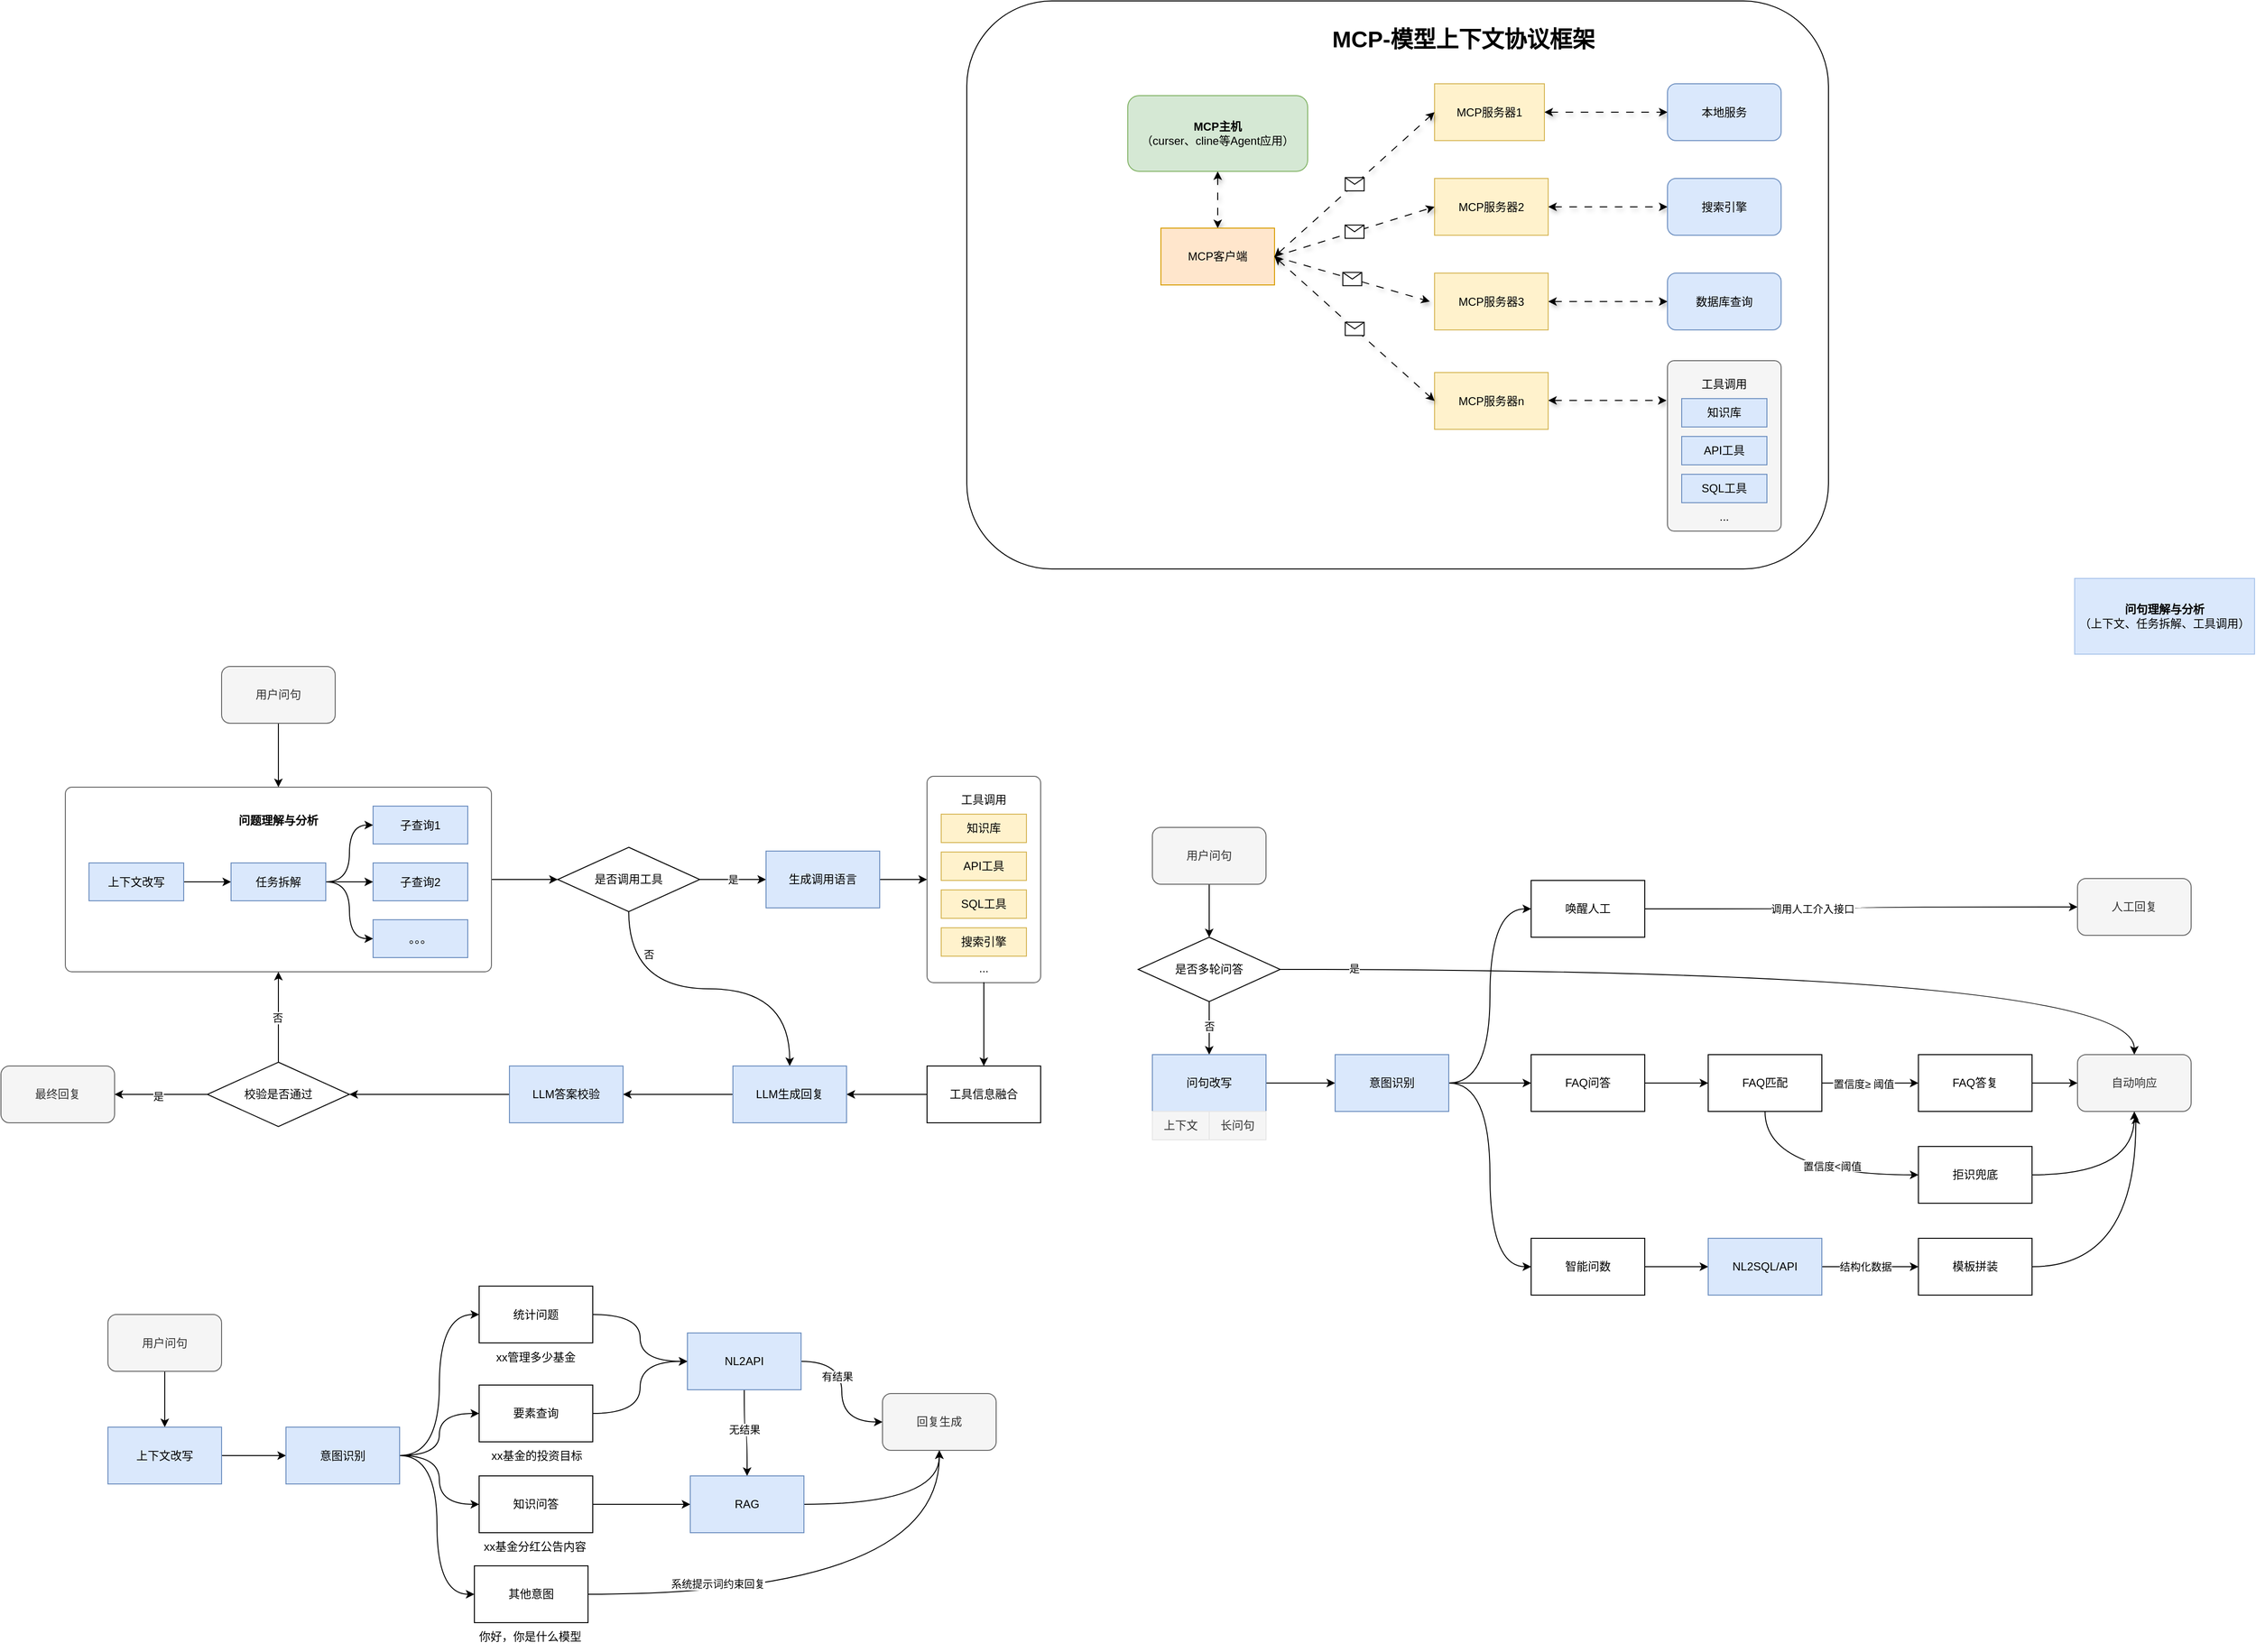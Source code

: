 <mxfile version="26.2.14">
  <diagram id="C5RBs43oDa-KdzZeNtuy" name="Page-1">
    <mxGraphModel dx="3520" dy="1417" grid="0" gridSize="10" guides="1" tooltips="1" connect="1" arrows="1" fold="1" page="1" pageScale="1" pageWidth="1200" pageHeight="1920" math="0" shadow="0">
      <root>
        <mxCell id="WIyWlLk6GJQsqaUBKTNV-0" />
        <mxCell id="WIyWlLk6GJQsqaUBKTNV-1" parent="WIyWlLk6GJQsqaUBKTNV-0" />
        <mxCell id="A1MZCgV8RTVc3YlShR-0-81" style="edgeStyle=orthogonalEdgeStyle;curved=1;rounded=0;orthogonalLoop=1;jettySize=auto;html=1;exitX=1;exitY=0.5;exitDx=0;exitDy=0;entryX=0;entryY=0.5;entryDx=0;entryDy=0;" edge="1" parent="WIyWlLk6GJQsqaUBKTNV-1" source="A1MZCgV8RTVc3YlShR-0-50" target="A1MZCgV8RTVc3YlShR-0-72">
          <mxGeometry relative="1" as="geometry" />
        </mxCell>
        <mxCell id="A1MZCgV8RTVc3YlShR-0-50" value="" style="rounded=1;whiteSpace=wrap;html=1;absoluteArcSize=1;arcSize=14;strokeWidth=1;fillColor=#FFFFFF;fontColor=#333333;strokeColor=#666666;" vertex="1" parent="WIyWlLk6GJQsqaUBKTNV-1">
          <mxGeometry x="-1092" y="900.5" width="450" height="195" as="geometry" />
        </mxCell>
        <mxCell id="jBBNYD9r21W8MT57e3XB-48" value="" style="rounded=1;whiteSpace=wrap;html=1;" parent="WIyWlLk6GJQsqaUBKTNV-1" vertex="1">
          <mxGeometry x="-140" y="70" width="910" height="600" as="geometry" />
        </mxCell>
        <mxCell id="jBBNYD9r21W8MT57e3XB-27" value="" style="edgeStyle=orthogonalEdgeStyle;rounded=0;orthogonalLoop=1;jettySize=auto;html=1;flowAnimation=1;startArrow=classic;startFill=1;shadow=1;" parent="WIyWlLk6GJQsqaUBKTNV-1" source="jBBNYD9r21W8MT57e3XB-0" target="jBBNYD9r21W8MT57e3XB-4" edge="1">
          <mxGeometry relative="1" as="geometry" />
        </mxCell>
        <mxCell id="jBBNYD9r21W8MT57e3XB-0" value="&lt;b&gt;MCP主机&lt;/b&gt;&lt;div&gt;（curser、cline等Agent应用）&lt;/div&gt;" style="rounded=1;whiteSpace=wrap;html=1;fillColor=#d5e8d4;strokeColor=#82b366;" parent="WIyWlLk6GJQsqaUBKTNV-1" vertex="1">
          <mxGeometry x="30" y="170" width="190" height="80" as="geometry" />
        </mxCell>
        <mxCell id="jBBNYD9r21W8MT57e3XB-4" value="MCP客户端" style="rounded=0;whiteSpace=wrap;html=1;fillColor=#ffe6cc;strokeColor=#d79b00;" parent="WIyWlLk6GJQsqaUBKTNV-1" vertex="1">
          <mxGeometry x="65" y="310" width="120" height="60" as="geometry" />
        </mxCell>
        <mxCell id="jBBNYD9r21W8MT57e3XB-40" value="" style="edgeStyle=orthogonalEdgeStyle;rounded=0;orthogonalLoop=1;jettySize=auto;html=1;entryX=0;entryY=0.5;entryDx=0;entryDy=0;startArrow=classic;startFill=1;flowAnimation=1;shadow=1;" parent="WIyWlLk6GJQsqaUBKTNV-1" source="jBBNYD9r21W8MT57e3XB-5" target="jBBNYD9r21W8MT57e3XB-9" edge="1">
          <mxGeometry relative="1" as="geometry">
            <mxPoint x="568.0" y="187.5" as="targetPoint" />
          </mxGeometry>
        </mxCell>
        <mxCell id="jBBNYD9r21W8MT57e3XB-5" value="MCP服务器1" style="rounded=0;whiteSpace=wrap;html=1;fillColor=#fff2cc;strokeColor=#d6b656;" parent="WIyWlLk6GJQsqaUBKTNV-1" vertex="1">
          <mxGeometry x="354" y="157.5" width="116" height="60" as="geometry" />
        </mxCell>
        <mxCell id="jBBNYD9r21W8MT57e3XB-44" value="" style="edgeStyle=orthogonalEdgeStyle;rounded=0;orthogonalLoop=1;jettySize=auto;html=1;entryX=0;entryY=0.5;entryDx=0;entryDy=0;startArrow=classic;startFill=1;flowAnimation=1;shadow=1;" parent="WIyWlLk6GJQsqaUBKTNV-1" source="jBBNYD9r21W8MT57e3XB-6" target="jBBNYD9r21W8MT57e3XB-10" edge="1">
          <mxGeometry relative="1" as="geometry">
            <mxPoint x="574" y="287.5" as="targetPoint" />
          </mxGeometry>
        </mxCell>
        <mxCell id="jBBNYD9r21W8MT57e3XB-6" value="MCP服务器2" style="rounded=0;whiteSpace=wrap;html=1;fillColor=#fff2cc;strokeColor=#d6b656;" parent="WIyWlLk6GJQsqaUBKTNV-1" vertex="1">
          <mxGeometry x="354" y="257.5" width="120" height="60" as="geometry" />
        </mxCell>
        <mxCell id="jBBNYD9r21W8MT57e3XB-46" value="" style="edgeStyle=orthogonalEdgeStyle;rounded=0;orthogonalLoop=1;jettySize=auto;html=1;entryX=0;entryY=0.5;entryDx=0;entryDy=0;startArrow=classic;startFill=1;flowAnimation=1;shadow=1;" parent="WIyWlLk6GJQsqaUBKTNV-1" source="jBBNYD9r21W8MT57e3XB-7" target="jBBNYD9r21W8MT57e3XB-11" edge="1">
          <mxGeometry relative="1" as="geometry">
            <mxPoint x="574" y="387.5" as="targetPoint" />
          </mxGeometry>
        </mxCell>
        <mxCell id="jBBNYD9r21W8MT57e3XB-7" value="MCP服务器3" style="rounded=0;whiteSpace=wrap;html=1;fillColor=#fff2cc;strokeColor=#d6b656;" parent="WIyWlLk6GJQsqaUBKTNV-1" vertex="1">
          <mxGeometry x="354" y="357.5" width="120" height="60" as="geometry" />
        </mxCell>
        <mxCell id="jBBNYD9r21W8MT57e3XB-42" value="" style="edgeStyle=orthogonalEdgeStyle;rounded=0;orthogonalLoop=1;jettySize=auto;html=1;startArrow=classic;startFill=1;flowAnimation=1;shadow=1;" parent="WIyWlLk6GJQsqaUBKTNV-1" source="jBBNYD9r21W8MT57e3XB-8" edge="1">
          <mxGeometry relative="1" as="geometry">
            <mxPoint x="599" y="492" as="targetPoint" />
          </mxGeometry>
        </mxCell>
        <mxCell id="jBBNYD9r21W8MT57e3XB-8" value="MCP服务器n" style="rounded=0;whiteSpace=wrap;html=1;fillColor=#fff2cc;strokeColor=#d6b656;" parent="WIyWlLk6GJQsqaUBKTNV-1" vertex="1">
          <mxGeometry x="354" y="462.5" width="120" height="60" as="geometry" />
        </mxCell>
        <mxCell id="jBBNYD9r21W8MT57e3XB-9" value="本地服务" style="rounded=1;whiteSpace=wrap;html=1;fillColor=#dae8fc;strokeColor=#6c8ebf;" parent="WIyWlLk6GJQsqaUBKTNV-1" vertex="1">
          <mxGeometry x="600" y="157.5" width="120" height="60" as="geometry" />
        </mxCell>
        <mxCell id="jBBNYD9r21W8MT57e3XB-10" value="搜索引擎" style="rounded=1;whiteSpace=wrap;html=1;fillColor=#dae8fc;strokeColor=#6c8ebf;" parent="WIyWlLk6GJQsqaUBKTNV-1" vertex="1">
          <mxGeometry x="600" y="257.5" width="120" height="60" as="geometry" />
        </mxCell>
        <mxCell id="jBBNYD9r21W8MT57e3XB-11" value="数据库查询" style="rounded=1;whiteSpace=wrap;html=1;fillColor=#dae8fc;strokeColor=#6c8ebf;" parent="WIyWlLk6GJQsqaUBKTNV-1" vertex="1">
          <mxGeometry x="600" y="357.5" width="120" height="60" as="geometry" />
        </mxCell>
        <mxCell id="jBBNYD9r21W8MT57e3XB-15" value="" style="rounded=1;whiteSpace=wrap;html=1;absoluteArcSize=1;arcSize=14;strokeWidth=1;fillColor=#f5f5f5;fontColor=#333333;strokeColor=#666666;" parent="WIyWlLk6GJQsqaUBKTNV-1" vertex="1">
          <mxGeometry x="600" y="450" width="120" height="180" as="geometry" />
        </mxCell>
        <mxCell id="jBBNYD9r21W8MT57e3XB-13" value="知识库" style="rounded=0;whiteSpace=wrap;html=1;fillColor=#dae8fc;strokeColor=#6c8ebf;" parent="WIyWlLk6GJQsqaUBKTNV-1" vertex="1">
          <mxGeometry x="615" y="490" width="90" height="30" as="geometry" />
        </mxCell>
        <mxCell id="jBBNYD9r21W8MT57e3XB-14" value="API工具" style="rounded=0;whiteSpace=wrap;html=1;fillColor=#dae8fc;strokeColor=#6c8ebf;" parent="WIyWlLk6GJQsqaUBKTNV-1" vertex="1">
          <mxGeometry x="615" y="530" width="90" height="30" as="geometry" />
        </mxCell>
        <mxCell id="jBBNYD9r21W8MT57e3XB-16" value="工具调用" style="text;html=1;align=center;verticalAlign=middle;whiteSpace=wrap;rounded=0;" parent="WIyWlLk6GJQsqaUBKTNV-1" vertex="1">
          <mxGeometry x="620" y="460" width="80" height="30" as="geometry" />
        </mxCell>
        <mxCell id="jBBNYD9r21W8MT57e3XB-17" value="SQL工具" style="rounded=0;whiteSpace=wrap;html=1;fillColor=#dae8fc;strokeColor=#6c8ebf;" parent="WIyWlLk6GJQsqaUBKTNV-1" vertex="1">
          <mxGeometry x="615" y="570" width="90" height="30" as="geometry" />
        </mxCell>
        <mxCell id="jBBNYD9r21W8MT57e3XB-18" value="..." style="text;html=1;align=center;verticalAlign=middle;whiteSpace=wrap;rounded=0;" parent="WIyWlLk6GJQsqaUBKTNV-1" vertex="1">
          <mxGeometry x="620" y="600" width="80" height="30" as="geometry" />
        </mxCell>
        <mxCell id="jBBNYD9r21W8MT57e3XB-28" value="" style="endArrow=classic;html=1;rounded=0;entryX=0;entryY=0.5;entryDx=0;entryDy=0;exitX=1;exitY=0.5;exitDx=0;exitDy=0;flowAnimation=1;startArrow=classic;startFill=1;shadow=1;" parent="WIyWlLk6GJQsqaUBKTNV-1" source="jBBNYD9r21W8MT57e3XB-4" target="jBBNYD9r21W8MT57e3XB-5" edge="1">
          <mxGeometry relative="1" as="geometry">
            <mxPoint x="440" y="370" as="sourcePoint" />
            <mxPoint x="540" y="370" as="targetPoint" />
            <Array as="points" />
          </mxGeometry>
        </mxCell>
        <mxCell id="jBBNYD9r21W8MT57e3XB-29" value="" style="shape=message;html=1;outlineConnect=0;" parent="jBBNYD9r21W8MT57e3XB-28" vertex="1">
          <mxGeometry width="20" height="14" relative="1" as="geometry">
            <mxPoint x="-10" y="-7" as="offset" />
          </mxGeometry>
        </mxCell>
        <mxCell id="jBBNYD9r21W8MT57e3XB-30" value="" style="endArrow=classic;html=1;rounded=0;exitX=1;exitY=0.5;exitDx=0;exitDy=0;entryX=0;entryY=0.5;entryDx=0;entryDy=0;startArrow=none;startFill=0;flowAnimation=1;shadow=1;" parent="WIyWlLk6GJQsqaUBKTNV-1" source="jBBNYD9r21W8MT57e3XB-4" target="jBBNYD9r21W8MT57e3XB-6" edge="1">
          <mxGeometry relative="1" as="geometry">
            <mxPoint x="440" y="370" as="sourcePoint" />
            <mxPoint x="540" y="370" as="targetPoint" />
          </mxGeometry>
        </mxCell>
        <mxCell id="jBBNYD9r21W8MT57e3XB-31" value="" style="shape=message;html=1;outlineConnect=0;" parent="jBBNYD9r21W8MT57e3XB-30" vertex="1">
          <mxGeometry width="20" height="14" relative="1" as="geometry">
            <mxPoint x="-10" y="-7" as="offset" />
          </mxGeometry>
        </mxCell>
        <mxCell id="jBBNYD9r21W8MT57e3XB-32" value="" style="endArrow=classic;html=1;rounded=0;entryX=0;entryY=0.5;entryDx=0;entryDy=0;startArrow=none;startFill=0;flowAnimation=1;shadow=1;" parent="WIyWlLk6GJQsqaUBKTNV-1" edge="1">
          <mxGeometry relative="1" as="geometry">
            <mxPoint x="185" y="340" as="sourcePoint" />
            <mxPoint x="349.0" y="387.5" as="targetPoint" />
          </mxGeometry>
        </mxCell>
        <mxCell id="jBBNYD9r21W8MT57e3XB-33" value="" style="shape=message;html=1;outlineConnect=0;" parent="jBBNYD9r21W8MT57e3XB-32" vertex="1">
          <mxGeometry width="20" height="14" relative="1" as="geometry">
            <mxPoint x="-10" y="-7" as="offset" />
          </mxGeometry>
        </mxCell>
        <mxCell id="jBBNYD9r21W8MT57e3XB-37" value="" style="endArrow=classic;html=1;rounded=0;entryX=0;entryY=0.5;entryDx=0;entryDy=0;startArrow=classic;startFill=1;flowAnimation=1;exitX=1;exitY=0.5;exitDx=0;exitDy=0;shadow=1;" parent="WIyWlLk6GJQsqaUBKTNV-1" source="jBBNYD9r21W8MT57e3XB-4" target="jBBNYD9r21W8MT57e3XB-8" edge="1">
          <mxGeometry relative="1" as="geometry">
            <mxPoint x="195" y="350" as="sourcePoint" />
            <mxPoint x="359.0" y="397.5" as="targetPoint" />
          </mxGeometry>
        </mxCell>
        <mxCell id="jBBNYD9r21W8MT57e3XB-38" value="" style="shape=message;html=1;outlineConnect=0;" parent="jBBNYD9r21W8MT57e3XB-37" vertex="1">
          <mxGeometry width="20" height="14" relative="1" as="geometry">
            <mxPoint x="-10" y="-7" as="offset" />
          </mxGeometry>
        </mxCell>
        <mxCell id="jBBNYD9r21W8MT57e3XB-50" value="&lt;h1 style=&quot;margin-top: 0px;&quot;&gt;MCP-模型上下文协议框架&lt;/h1&gt;" style="text;html=1;whiteSpace=wrap;overflow=hidden;rounded=0;" parent="WIyWlLk6GJQsqaUBKTNV-1" vertex="1">
          <mxGeometry x="244" y="90" width="336" height="50" as="geometry" />
        </mxCell>
        <mxCell id="A1MZCgV8RTVc3YlShR-0-80" style="edgeStyle=orthogonalEdgeStyle;curved=1;rounded=0;orthogonalLoop=1;jettySize=auto;html=1;exitX=0.5;exitY=1;exitDx=0;exitDy=0;entryX=0.5;entryY=0;entryDx=0;entryDy=0;" edge="1" parent="WIyWlLk6GJQsqaUBKTNV-1" source="A1MZCgV8RTVc3YlShR-0-0" target="A1MZCgV8RTVc3YlShR-0-50">
          <mxGeometry relative="1" as="geometry" />
        </mxCell>
        <mxCell id="A1MZCgV8RTVc3YlShR-0-0" value="用户问句" style="rounded=1;whiteSpace=wrap;html=1;fillColor=#f5f5f5;strokeColor=#666666;fontColor=#333333;" vertex="1" parent="WIyWlLk6GJQsqaUBKTNV-1">
          <mxGeometry x="-927" y="773" width="120" height="60" as="geometry" />
        </mxCell>
        <mxCell id="A1MZCgV8RTVc3YlShR-0-5" value="&lt;b&gt;问句理解与分析&lt;/b&gt;&lt;br&gt;&lt;div&gt;（上下文、任务拆解、工具调用）&lt;/div&gt;" style="rounded=0;whiteSpace=wrap;html=1;strokeColor=#A9C4EB;fillColor=#DAE8FC;" vertex="1" parent="WIyWlLk6GJQsqaUBKTNV-1">
          <mxGeometry x="1030" y="680" width="190" height="80" as="geometry" />
        </mxCell>
        <mxCell id="A1MZCgV8RTVc3YlShR-0-57" style="edgeStyle=orthogonalEdgeStyle;curved=1;rounded=0;orthogonalLoop=1;jettySize=auto;html=1;exitX=1;exitY=0.5;exitDx=0;exitDy=0;entryX=0;entryY=0.5;entryDx=0;entryDy=0;" edge="1" parent="WIyWlLk6GJQsqaUBKTNV-1" source="A1MZCgV8RTVc3YlShR-0-24" target="A1MZCgV8RTVc3YlShR-0-47">
          <mxGeometry relative="1" as="geometry" />
        </mxCell>
        <mxCell id="A1MZCgV8RTVc3YlShR-0-24" value="上下文改写" style="whiteSpace=wrap;html=1;fillColor=#dae8fc;strokeColor=#6c8ebf;" vertex="1" parent="WIyWlLk6GJQsqaUBKTNV-1">
          <mxGeometry x="-1067" y="980.5" width="100" height="40" as="geometry" />
        </mxCell>
        <mxCell id="A1MZCgV8RTVc3YlShR-0-25" value="" style="rounded=1;whiteSpace=wrap;html=1;absoluteArcSize=1;arcSize=14;strokeWidth=1;fillColor=#FFFFFF;fontColor=#333333;strokeColor=#666666;" vertex="1" parent="WIyWlLk6GJQsqaUBKTNV-1">
          <mxGeometry x="-182" y="889" width="120" height="218" as="geometry" />
        </mxCell>
        <mxCell id="A1MZCgV8RTVc3YlShR-0-26" value="知识库" style="rounded=0;whiteSpace=wrap;html=1;fillColor=#fff2cc;strokeColor=#d6b656;" vertex="1" parent="WIyWlLk6GJQsqaUBKTNV-1">
          <mxGeometry x="-167" y="929" width="90" height="30" as="geometry" />
        </mxCell>
        <mxCell id="A1MZCgV8RTVc3YlShR-0-27" value="API工具" style="rounded=0;whiteSpace=wrap;html=1;fillColor=#fff2cc;strokeColor=#d6b656;" vertex="1" parent="WIyWlLk6GJQsqaUBKTNV-1">
          <mxGeometry x="-167" y="969" width="90" height="30" as="geometry" />
        </mxCell>
        <mxCell id="A1MZCgV8RTVc3YlShR-0-28" value="工具调用" style="text;html=1;align=center;verticalAlign=middle;whiteSpace=wrap;rounded=0;" vertex="1" parent="WIyWlLk6GJQsqaUBKTNV-1">
          <mxGeometry x="-162" y="899" width="80" height="30" as="geometry" />
        </mxCell>
        <mxCell id="A1MZCgV8RTVc3YlShR-0-29" value="SQL工具" style="rounded=0;whiteSpace=wrap;html=1;fillColor=#fff2cc;strokeColor=#d6b656;" vertex="1" parent="WIyWlLk6GJQsqaUBKTNV-1">
          <mxGeometry x="-167" y="1009" width="90" height="30" as="geometry" />
        </mxCell>
        <mxCell id="A1MZCgV8RTVc3YlShR-0-84" style="edgeStyle=orthogonalEdgeStyle;curved=1;rounded=0;orthogonalLoop=1;jettySize=auto;html=1;exitX=0.5;exitY=1;exitDx=0;exitDy=0;entryX=0.5;entryY=0;entryDx=0;entryDy=0;" edge="1" parent="WIyWlLk6GJQsqaUBKTNV-1" source="A1MZCgV8RTVc3YlShR-0-30" target="A1MZCgV8RTVc3YlShR-0-74">
          <mxGeometry relative="1" as="geometry" />
        </mxCell>
        <mxCell id="A1MZCgV8RTVc3YlShR-0-30" value="..." style="text;html=1;align=center;verticalAlign=middle;whiteSpace=wrap;rounded=0;" vertex="1" parent="WIyWlLk6GJQsqaUBKTNV-1">
          <mxGeometry x="-162" y="1076.5" width="80" height="30" as="geometry" />
        </mxCell>
        <mxCell id="A1MZCgV8RTVc3YlShR-0-32" value="子查询2" style="whiteSpace=wrap;html=1;fillColor=#dae8fc;strokeColor=#6c8ebf;" vertex="1" parent="WIyWlLk6GJQsqaUBKTNV-1">
          <mxGeometry x="-767" y="980.5" width="100" height="40" as="geometry" />
        </mxCell>
        <mxCell id="A1MZCgV8RTVc3YlShR-0-54" style="edgeStyle=orthogonalEdgeStyle;curved=1;rounded=0;orthogonalLoop=1;jettySize=auto;html=1;exitX=1;exitY=0.5;exitDx=0;exitDy=0;entryX=0;entryY=0.5;entryDx=0;entryDy=0;" edge="1" parent="WIyWlLk6GJQsqaUBKTNV-1" source="A1MZCgV8RTVc3YlShR-0-47" target="A1MZCgV8RTVc3YlShR-0-48">
          <mxGeometry relative="1" as="geometry" />
        </mxCell>
        <mxCell id="A1MZCgV8RTVc3YlShR-0-55" style="edgeStyle=orthogonalEdgeStyle;curved=1;rounded=0;orthogonalLoop=1;jettySize=auto;html=1;exitX=1;exitY=0.5;exitDx=0;exitDy=0;entryX=0;entryY=0.5;entryDx=0;entryDy=0;" edge="1" parent="WIyWlLk6GJQsqaUBKTNV-1" source="A1MZCgV8RTVc3YlShR-0-47" target="A1MZCgV8RTVc3YlShR-0-32">
          <mxGeometry relative="1" as="geometry" />
        </mxCell>
        <mxCell id="A1MZCgV8RTVc3YlShR-0-56" style="edgeStyle=orthogonalEdgeStyle;curved=1;rounded=0;orthogonalLoop=1;jettySize=auto;html=1;exitX=1;exitY=0.5;exitDx=0;exitDy=0;entryX=0;entryY=0.5;entryDx=0;entryDy=0;" edge="1" parent="WIyWlLk6GJQsqaUBKTNV-1" source="A1MZCgV8RTVc3YlShR-0-47" target="A1MZCgV8RTVc3YlShR-0-49">
          <mxGeometry relative="1" as="geometry" />
        </mxCell>
        <mxCell id="A1MZCgV8RTVc3YlShR-0-47" value="任务拆解" style="whiteSpace=wrap;html=1;fillColor=#dae8fc;strokeColor=#6c8ebf;" vertex="1" parent="WIyWlLk6GJQsqaUBKTNV-1">
          <mxGeometry x="-917" y="980.5" width="100" height="40" as="geometry" />
        </mxCell>
        <mxCell id="A1MZCgV8RTVc3YlShR-0-48" value="子查询1" style="whiteSpace=wrap;html=1;fillColor=#dae8fc;strokeColor=#6c8ebf;" vertex="1" parent="WIyWlLk6GJQsqaUBKTNV-1">
          <mxGeometry x="-767" y="920.5" width="100" height="40" as="geometry" />
        </mxCell>
        <mxCell id="A1MZCgV8RTVc3YlShR-0-49" value="。。。" style="whiteSpace=wrap;html=1;fillColor=#dae8fc;strokeColor=#6c8ebf;" vertex="1" parent="WIyWlLk6GJQsqaUBKTNV-1">
          <mxGeometry x="-767" y="1040.5" width="100" height="40" as="geometry" />
        </mxCell>
        <mxCell id="A1MZCgV8RTVc3YlShR-0-52" value="问题理解与分析" style="text;html=1;align=center;verticalAlign=middle;whiteSpace=wrap;rounded=0;fontStyle=1" vertex="1" parent="WIyWlLk6GJQsqaUBKTNV-1">
          <mxGeometry x="-917" y="920.5" width="100" height="30" as="geometry" />
        </mxCell>
        <mxCell id="A1MZCgV8RTVc3YlShR-0-82" value="是" style="edgeStyle=orthogonalEdgeStyle;curved=1;rounded=0;orthogonalLoop=1;jettySize=auto;html=1;exitX=1;exitY=0.5;exitDx=0;exitDy=0;entryX=0;entryY=0.5;entryDx=0;entryDy=0;" edge="1" parent="WIyWlLk6GJQsqaUBKTNV-1" source="A1MZCgV8RTVc3YlShR-0-72" target="A1MZCgV8RTVc3YlShR-0-73">
          <mxGeometry relative="1" as="geometry" />
        </mxCell>
        <mxCell id="A1MZCgV8RTVc3YlShR-0-91" style="edgeStyle=orthogonalEdgeStyle;curved=1;rounded=0;orthogonalLoop=1;jettySize=auto;html=1;exitX=0.5;exitY=1;exitDx=0;exitDy=0;" edge="1" parent="WIyWlLk6GJQsqaUBKTNV-1" source="A1MZCgV8RTVc3YlShR-0-72" target="A1MZCgV8RTVc3YlShR-0-75">
          <mxGeometry relative="1" as="geometry" />
        </mxCell>
        <mxCell id="A1MZCgV8RTVc3YlShR-0-92" value="否" style="edgeLabel;html=1;align=center;verticalAlign=middle;resizable=0;points=[];" vertex="1" connectable="0" parent="A1MZCgV8RTVc3YlShR-0-91">
          <mxGeometry x="-0.73" y="21" relative="1" as="geometry">
            <mxPoint as="offset" />
          </mxGeometry>
        </mxCell>
        <mxCell id="A1MZCgV8RTVc3YlShR-0-72" value="是否调用工具" style="rhombus;whiteSpace=wrap;html=1;" vertex="1" parent="WIyWlLk6GJQsqaUBKTNV-1">
          <mxGeometry x="-572" y="964" width="150" height="68" as="geometry" />
        </mxCell>
        <mxCell id="A1MZCgV8RTVc3YlShR-0-83" style="edgeStyle=orthogonalEdgeStyle;curved=1;rounded=0;orthogonalLoop=1;jettySize=auto;html=1;exitX=1;exitY=0.5;exitDx=0;exitDy=0;entryX=0;entryY=0.5;entryDx=0;entryDy=0;" edge="1" parent="WIyWlLk6GJQsqaUBKTNV-1" source="A1MZCgV8RTVc3YlShR-0-73" target="A1MZCgV8RTVc3YlShR-0-25">
          <mxGeometry relative="1" as="geometry" />
        </mxCell>
        <mxCell id="A1MZCgV8RTVc3YlShR-0-73" value="生成调用语言" style="rounded=0;whiteSpace=wrap;html=1;fillColor=#dae8fc;strokeColor=#6c8ebf;" vertex="1" parent="WIyWlLk6GJQsqaUBKTNV-1">
          <mxGeometry x="-352" y="968" width="120" height="60" as="geometry" />
        </mxCell>
        <mxCell id="A1MZCgV8RTVc3YlShR-0-85" style="edgeStyle=orthogonalEdgeStyle;curved=1;rounded=0;orthogonalLoop=1;jettySize=auto;html=1;exitX=0;exitY=0.5;exitDx=0;exitDy=0;entryX=1;entryY=0.5;entryDx=0;entryDy=0;" edge="1" parent="WIyWlLk6GJQsqaUBKTNV-1" source="A1MZCgV8RTVc3YlShR-0-74" target="A1MZCgV8RTVc3YlShR-0-75">
          <mxGeometry relative="1" as="geometry" />
        </mxCell>
        <mxCell id="A1MZCgV8RTVc3YlShR-0-74" value="工具信息融合" style="rounded=0;whiteSpace=wrap;html=1;" vertex="1" parent="WIyWlLk6GJQsqaUBKTNV-1">
          <mxGeometry x="-182" y="1195" width="120" height="60" as="geometry" />
        </mxCell>
        <mxCell id="A1MZCgV8RTVc3YlShR-0-86" style="edgeStyle=orthogonalEdgeStyle;curved=1;rounded=0;orthogonalLoop=1;jettySize=auto;html=1;exitX=0;exitY=0.5;exitDx=0;exitDy=0;entryX=1;entryY=0.5;entryDx=0;entryDy=0;" edge="1" parent="WIyWlLk6GJQsqaUBKTNV-1" source="A1MZCgV8RTVc3YlShR-0-75" target="A1MZCgV8RTVc3YlShR-0-77">
          <mxGeometry relative="1" as="geometry" />
        </mxCell>
        <mxCell id="A1MZCgV8RTVc3YlShR-0-75" value="LLM生成回复" style="rounded=0;whiteSpace=wrap;html=1;fillColor=#dae8fc;strokeColor=#6c8ebf;" vertex="1" parent="WIyWlLk6GJQsqaUBKTNV-1">
          <mxGeometry x="-387" y="1195" width="120" height="60" as="geometry" />
        </mxCell>
        <mxCell id="A1MZCgV8RTVc3YlShR-0-87" style="edgeStyle=orthogonalEdgeStyle;curved=1;rounded=0;orthogonalLoop=1;jettySize=auto;html=1;exitX=0;exitY=0.5;exitDx=0;exitDy=0;entryX=1;entryY=0.5;entryDx=0;entryDy=0;" edge="1" parent="WIyWlLk6GJQsqaUBKTNV-1" source="A1MZCgV8RTVc3YlShR-0-77" target="A1MZCgV8RTVc3YlShR-0-78">
          <mxGeometry relative="1" as="geometry" />
        </mxCell>
        <mxCell id="A1MZCgV8RTVc3YlShR-0-77" value="LLM答案校验" style="rounded=0;whiteSpace=wrap;html=1;fillColor=#dae8fc;strokeColor=#6c8ebf;" vertex="1" parent="WIyWlLk6GJQsqaUBKTNV-1">
          <mxGeometry x="-623" y="1195" width="120" height="60" as="geometry" />
        </mxCell>
        <mxCell id="A1MZCgV8RTVc3YlShR-0-88" style="edgeStyle=orthogonalEdgeStyle;curved=1;rounded=0;orthogonalLoop=1;jettySize=auto;html=1;exitX=0;exitY=0.5;exitDx=0;exitDy=0;entryX=1;entryY=0.5;entryDx=0;entryDy=0;" edge="1" parent="WIyWlLk6GJQsqaUBKTNV-1" source="A1MZCgV8RTVc3YlShR-0-78" target="A1MZCgV8RTVc3YlShR-0-79">
          <mxGeometry relative="1" as="geometry" />
        </mxCell>
        <mxCell id="A1MZCgV8RTVc3YlShR-0-96" value="是" style="edgeLabel;html=1;align=center;verticalAlign=middle;resizable=0;points=[];" vertex="1" connectable="0" parent="A1MZCgV8RTVc3YlShR-0-88">
          <mxGeometry x="0.066" y="2" relative="1" as="geometry">
            <mxPoint as="offset" />
          </mxGeometry>
        </mxCell>
        <mxCell id="A1MZCgV8RTVc3YlShR-0-90" style="edgeStyle=orthogonalEdgeStyle;curved=1;rounded=0;orthogonalLoop=1;jettySize=auto;html=1;exitX=0.5;exitY=0;exitDx=0;exitDy=0;entryX=0.5;entryY=1;entryDx=0;entryDy=0;" edge="1" parent="WIyWlLk6GJQsqaUBKTNV-1" source="A1MZCgV8RTVc3YlShR-0-78" target="A1MZCgV8RTVc3YlShR-0-50">
          <mxGeometry relative="1" as="geometry" />
        </mxCell>
        <mxCell id="A1MZCgV8RTVc3YlShR-0-95" value="否" style="edgeLabel;html=1;align=center;verticalAlign=middle;resizable=0;points=[];" vertex="1" connectable="0" parent="A1MZCgV8RTVc3YlShR-0-90">
          <mxGeometry x="-0.021" y="1" relative="1" as="geometry">
            <mxPoint y="-1" as="offset" />
          </mxGeometry>
        </mxCell>
        <mxCell id="A1MZCgV8RTVc3YlShR-0-78" value="校验是否通过" style="rhombus;whiteSpace=wrap;html=1;" vertex="1" parent="WIyWlLk6GJQsqaUBKTNV-1">
          <mxGeometry x="-942" y="1191" width="150" height="68" as="geometry" />
        </mxCell>
        <mxCell id="A1MZCgV8RTVc3YlShR-0-79" value="最终回复" style="rounded=1;whiteSpace=wrap;html=1;fillColor=#f5f5f5;strokeColor=#666666;fontColor=#333333;" vertex="1" parent="WIyWlLk6GJQsqaUBKTNV-1">
          <mxGeometry x="-1160" y="1195" width="120" height="60" as="geometry" />
        </mxCell>
        <mxCell id="A1MZCgV8RTVc3YlShR-0-109" style="edgeStyle=orthogonalEdgeStyle;curved=1;rounded=0;orthogonalLoop=1;jettySize=auto;html=1;exitX=0.5;exitY=1;exitDx=0;exitDy=0;entryX=0.5;entryY=0;entryDx=0;entryDy=0;" edge="1" parent="WIyWlLk6GJQsqaUBKTNV-1" source="A1MZCgV8RTVc3YlShR-0-97" target="A1MZCgV8RTVc3YlShR-0-99">
          <mxGeometry relative="1" as="geometry" />
        </mxCell>
        <mxCell id="A1MZCgV8RTVc3YlShR-0-97" value="用户问句" style="rounded=1;whiteSpace=wrap;html=1;fillColor=#f5f5f5;strokeColor=#666666;fontColor=#333333;" vertex="1" parent="WIyWlLk6GJQsqaUBKTNV-1">
          <mxGeometry x="-1047" y="1457.5" width="120" height="60" as="geometry" />
        </mxCell>
        <mxCell id="A1MZCgV8RTVc3YlShR-0-110" style="edgeStyle=orthogonalEdgeStyle;curved=1;rounded=0;orthogonalLoop=1;jettySize=auto;html=1;exitX=1;exitY=0.5;exitDx=0;exitDy=0;" edge="1" parent="WIyWlLk6GJQsqaUBKTNV-1" source="A1MZCgV8RTVc3YlShR-0-99" target="A1MZCgV8RTVc3YlShR-0-100">
          <mxGeometry relative="1" as="geometry" />
        </mxCell>
        <mxCell id="A1MZCgV8RTVc3YlShR-0-99" value="上下文改写" style="rounded=0;whiteSpace=wrap;html=1;fillColor=#dae8fc;strokeColor=#6c8ebf;" vertex="1" parent="WIyWlLk6GJQsqaUBKTNV-1">
          <mxGeometry x="-1047" y="1576.5" width="120" height="60" as="geometry" />
        </mxCell>
        <mxCell id="A1MZCgV8RTVc3YlShR-0-111" style="edgeStyle=orthogonalEdgeStyle;curved=1;rounded=0;orthogonalLoop=1;jettySize=auto;html=1;exitX=1;exitY=0.5;exitDx=0;exitDy=0;entryX=0;entryY=0.5;entryDx=0;entryDy=0;" edge="1" parent="WIyWlLk6GJQsqaUBKTNV-1" source="A1MZCgV8RTVc3YlShR-0-100" target="A1MZCgV8RTVc3YlShR-0-101">
          <mxGeometry relative="1" as="geometry" />
        </mxCell>
        <mxCell id="A1MZCgV8RTVc3YlShR-0-112" style="edgeStyle=orthogonalEdgeStyle;curved=1;rounded=0;orthogonalLoop=1;jettySize=auto;html=1;exitX=1;exitY=0.5;exitDx=0;exitDy=0;entryX=0;entryY=0.5;entryDx=0;entryDy=0;" edge="1" parent="WIyWlLk6GJQsqaUBKTNV-1" source="A1MZCgV8RTVc3YlShR-0-100" target="A1MZCgV8RTVc3YlShR-0-102">
          <mxGeometry relative="1" as="geometry" />
        </mxCell>
        <mxCell id="A1MZCgV8RTVc3YlShR-0-113" style="edgeStyle=orthogonalEdgeStyle;curved=1;rounded=0;orthogonalLoop=1;jettySize=auto;html=1;exitX=1;exitY=0.5;exitDx=0;exitDy=0;entryX=0;entryY=0.5;entryDx=0;entryDy=0;" edge="1" parent="WIyWlLk6GJQsqaUBKTNV-1" source="A1MZCgV8RTVc3YlShR-0-100" target="A1MZCgV8RTVc3YlShR-0-103">
          <mxGeometry relative="1" as="geometry" />
        </mxCell>
        <mxCell id="A1MZCgV8RTVc3YlShR-0-129" style="edgeStyle=orthogonalEdgeStyle;curved=1;rounded=0;orthogonalLoop=1;jettySize=auto;html=1;exitX=1;exitY=0.5;exitDx=0;exitDy=0;entryX=0;entryY=0.5;entryDx=0;entryDy=0;" edge="1" parent="WIyWlLk6GJQsqaUBKTNV-1" source="A1MZCgV8RTVc3YlShR-0-100" target="A1MZCgV8RTVc3YlShR-0-127">
          <mxGeometry relative="1" as="geometry" />
        </mxCell>
        <mxCell id="A1MZCgV8RTVc3YlShR-0-100" value="意图识别" style="rounded=0;whiteSpace=wrap;html=1;fillColor=#dae8fc;strokeColor=#6c8ebf;" vertex="1" parent="WIyWlLk6GJQsqaUBKTNV-1">
          <mxGeometry x="-859" y="1576.5" width="120" height="60" as="geometry" />
        </mxCell>
        <mxCell id="A1MZCgV8RTVc3YlShR-0-116" style="edgeStyle=orthogonalEdgeStyle;curved=1;rounded=0;orthogonalLoop=1;jettySize=auto;html=1;exitX=1;exitY=0.5;exitDx=0;exitDy=0;entryX=0;entryY=0.5;entryDx=0;entryDy=0;" edge="1" parent="WIyWlLk6GJQsqaUBKTNV-1" source="A1MZCgV8RTVc3YlShR-0-101" target="A1MZCgV8RTVc3YlShR-0-105">
          <mxGeometry relative="1" as="geometry" />
        </mxCell>
        <mxCell id="A1MZCgV8RTVc3YlShR-0-101" value="要素查询" style="rounded=0;whiteSpace=wrap;html=1;" vertex="1" parent="WIyWlLk6GJQsqaUBKTNV-1">
          <mxGeometry x="-655" y="1532" width="120" height="60" as="geometry" />
        </mxCell>
        <mxCell id="A1MZCgV8RTVc3YlShR-0-114" style="edgeStyle=orthogonalEdgeStyle;curved=1;rounded=0;orthogonalLoop=1;jettySize=auto;html=1;exitX=1;exitY=0.5;exitDx=0;exitDy=0;entryX=0;entryY=0.5;entryDx=0;entryDy=0;" edge="1" parent="WIyWlLk6GJQsqaUBKTNV-1" source="A1MZCgV8RTVc3YlShR-0-102" target="A1MZCgV8RTVc3YlShR-0-105">
          <mxGeometry relative="1" as="geometry" />
        </mxCell>
        <mxCell id="A1MZCgV8RTVc3YlShR-0-102" value="统计问题" style="rounded=0;whiteSpace=wrap;html=1;" vertex="1" parent="WIyWlLk6GJQsqaUBKTNV-1">
          <mxGeometry x="-655" y="1427.5" width="120" height="60" as="geometry" />
        </mxCell>
        <mxCell id="A1MZCgV8RTVc3YlShR-0-117" style="edgeStyle=orthogonalEdgeStyle;curved=1;rounded=0;orthogonalLoop=1;jettySize=auto;html=1;exitX=1;exitY=0.5;exitDx=0;exitDy=0;entryX=0;entryY=0.5;entryDx=0;entryDy=0;" edge="1" parent="WIyWlLk6GJQsqaUBKTNV-1" source="A1MZCgV8RTVc3YlShR-0-103" target="A1MZCgV8RTVc3YlShR-0-107">
          <mxGeometry relative="1" as="geometry" />
        </mxCell>
        <mxCell id="A1MZCgV8RTVc3YlShR-0-103" value="知识问答" style="rounded=0;whiteSpace=wrap;html=1;" vertex="1" parent="WIyWlLk6GJQsqaUBKTNV-1">
          <mxGeometry x="-655" y="1628" width="120" height="60" as="geometry" />
        </mxCell>
        <mxCell id="A1MZCgV8RTVc3YlShR-0-119" style="edgeStyle=orthogonalEdgeStyle;curved=1;rounded=0;orthogonalLoop=1;jettySize=auto;html=1;exitX=1;exitY=0.5;exitDx=0;exitDy=0;entryX=0;entryY=0.5;entryDx=0;entryDy=0;" edge="1" parent="WIyWlLk6GJQsqaUBKTNV-1" source="A1MZCgV8RTVc3YlShR-0-105" target="A1MZCgV8RTVc3YlShR-0-108">
          <mxGeometry relative="1" as="geometry" />
        </mxCell>
        <mxCell id="A1MZCgV8RTVc3YlShR-0-123" value="有结果" style="edgeLabel;html=1;align=center;verticalAlign=middle;resizable=0;points=[];" vertex="1" connectable="0" parent="A1MZCgV8RTVc3YlShR-0-119">
          <mxGeometry x="-0.221" y="-5" relative="1" as="geometry">
            <mxPoint as="offset" />
          </mxGeometry>
        </mxCell>
        <mxCell id="A1MZCgV8RTVc3YlShR-0-120" style="edgeStyle=orthogonalEdgeStyle;curved=1;rounded=0;orthogonalLoop=1;jettySize=auto;html=1;exitX=0.5;exitY=1;exitDx=0;exitDy=0;entryX=0.5;entryY=0;entryDx=0;entryDy=0;" edge="1" parent="WIyWlLk6GJQsqaUBKTNV-1" source="A1MZCgV8RTVc3YlShR-0-105" target="A1MZCgV8RTVc3YlShR-0-107">
          <mxGeometry relative="1" as="geometry" />
        </mxCell>
        <mxCell id="A1MZCgV8RTVc3YlShR-0-121" value="无结果" style="edgeLabel;html=1;align=center;verticalAlign=middle;resizable=0;points=[];" vertex="1" connectable="0" parent="A1MZCgV8RTVc3YlShR-0-120">
          <mxGeometry x="-0.106" relative="1" as="geometry">
            <mxPoint as="offset" />
          </mxGeometry>
        </mxCell>
        <mxCell id="A1MZCgV8RTVc3YlShR-0-105" value="NL2API" style="rounded=0;whiteSpace=wrap;html=1;fillColor=#dae8fc;strokeColor=#6c8ebf;" vertex="1" parent="WIyWlLk6GJQsqaUBKTNV-1">
          <mxGeometry x="-435" y="1477" width="120" height="60" as="geometry" />
        </mxCell>
        <mxCell id="A1MZCgV8RTVc3YlShR-0-118" style="edgeStyle=orthogonalEdgeStyle;curved=1;rounded=0;orthogonalLoop=1;jettySize=auto;html=1;exitX=1;exitY=0.5;exitDx=0;exitDy=0;entryX=0.5;entryY=1;entryDx=0;entryDy=0;" edge="1" parent="WIyWlLk6GJQsqaUBKTNV-1" source="A1MZCgV8RTVc3YlShR-0-107" target="A1MZCgV8RTVc3YlShR-0-108">
          <mxGeometry relative="1" as="geometry" />
        </mxCell>
        <mxCell id="A1MZCgV8RTVc3YlShR-0-107" value="RAG" style="rounded=0;whiteSpace=wrap;html=1;fillColor=#dae8fc;strokeColor=#6c8ebf;" vertex="1" parent="WIyWlLk6GJQsqaUBKTNV-1">
          <mxGeometry x="-432" y="1628" width="120" height="60" as="geometry" />
        </mxCell>
        <mxCell id="A1MZCgV8RTVc3YlShR-0-108" value="回复生成" style="rounded=1;whiteSpace=wrap;html=1;fillColor=#f5f5f5;strokeColor=#666666;fontColor=#333333;" vertex="1" parent="WIyWlLk6GJQsqaUBKTNV-1">
          <mxGeometry x="-229" y="1541" width="120" height="60" as="geometry" />
        </mxCell>
        <mxCell id="A1MZCgV8RTVc3YlShR-0-124" value="xx管理多少基金" style="text;html=1;align=center;verticalAlign=middle;whiteSpace=wrap;rounded=0;" vertex="1" parent="WIyWlLk6GJQsqaUBKTNV-1">
          <mxGeometry x="-654" y="1487.5" width="118" height="30" as="geometry" />
        </mxCell>
        <mxCell id="A1MZCgV8RTVc3YlShR-0-125" value="xx基金的投资目标" style="text;html=1;align=center;verticalAlign=middle;whiteSpace=wrap;rounded=0;" vertex="1" parent="WIyWlLk6GJQsqaUBKTNV-1">
          <mxGeometry x="-653" y="1592" width="118" height="30" as="geometry" />
        </mxCell>
        <mxCell id="A1MZCgV8RTVc3YlShR-0-126" value="xx基金分红公告内容" style="text;html=1;align=center;verticalAlign=middle;whiteSpace=wrap;rounded=0;" vertex="1" parent="WIyWlLk6GJQsqaUBKTNV-1">
          <mxGeometry x="-655" y="1688" width="118" height="30" as="geometry" />
        </mxCell>
        <mxCell id="A1MZCgV8RTVc3YlShR-0-130" style="edgeStyle=orthogonalEdgeStyle;curved=1;rounded=0;orthogonalLoop=1;jettySize=auto;html=1;exitX=1;exitY=0.5;exitDx=0;exitDy=0;entryX=0.5;entryY=1;entryDx=0;entryDy=0;" edge="1" parent="WIyWlLk6GJQsqaUBKTNV-1" source="A1MZCgV8RTVc3YlShR-0-127" target="A1MZCgV8RTVc3YlShR-0-108">
          <mxGeometry relative="1" as="geometry" />
        </mxCell>
        <mxCell id="A1MZCgV8RTVc3YlShR-0-131" value="系统提示词约束回复" style="edgeLabel;html=1;align=center;verticalAlign=middle;resizable=0;points=[];" vertex="1" connectable="0" parent="A1MZCgV8RTVc3YlShR-0-130">
          <mxGeometry x="-0.476" y="11" relative="1" as="geometry">
            <mxPoint as="offset" />
          </mxGeometry>
        </mxCell>
        <mxCell id="A1MZCgV8RTVc3YlShR-0-127" value="其他意图" style="rounded=0;whiteSpace=wrap;html=1;" vertex="1" parent="WIyWlLk6GJQsqaUBKTNV-1">
          <mxGeometry x="-660" y="1723" width="120" height="60" as="geometry" />
        </mxCell>
        <mxCell id="A1MZCgV8RTVc3YlShR-0-128" value="你好，你是什么模型" style="text;html=1;align=center;verticalAlign=middle;whiteSpace=wrap;rounded=0;" vertex="1" parent="WIyWlLk6GJQsqaUBKTNV-1">
          <mxGeometry x="-660" y="1783" width="118" height="30" as="geometry" />
        </mxCell>
        <mxCell id="A1MZCgV8RTVc3YlShR-0-132" value="搜索引擎" style="rounded=0;whiteSpace=wrap;html=1;fillColor=#fff2cc;strokeColor=#d6b656;" vertex="1" parent="WIyWlLk6GJQsqaUBKTNV-1">
          <mxGeometry x="-167" y="1049" width="90" height="30" as="geometry" />
        </mxCell>
        <mxCell id="A1MZCgV8RTVc3YlShR-0-155" style="edgeStyle=orthogonalEdgeStyle;curved=1;rounded=0;orthogonalLoop=1;jettySize=auto;html=1;exitX=0.5;exitY=1;exitDx=0;exitDy=0;entryX=0.5;entryY=0;entryDx=0;entryDy=0;" edge="1" parent="WIyWlLk6GJQsqaUBKTNV-1" source="A1MZCgV8RTVc3YlShR-0-133" target="A1MZCgV8RTVc3YlShR-0-136">
          <mxGeometry relative="1" as="geometry" />
        </mxCell>
        <mxCell id="A1MZCgV8RTVc3YlShR-0-133" value="用户问句" style="rounded=1;whiteSpace=wrap;html=1;fillColor=#f5f5f5;strokeColor=#666666;fontColor=#333333;" vertex="1" parent="WIyWlLk6GJQsqaUBKTNV-1">
          <mxGeometry x="56" y="943" width="120" height="60" as="geometry" />
        </mxCell>
        <mxCell id="A1MZCgV8RTVc3YlShR-0-169" style="edgeStyle=orthogonalEdgeStyle;curved=1;rounded=0;orthogonalLoop=1;jettySize=auto;html=1;exitX=1;exitY=0.5;exitDx=0;exitDy=0;entryX=0;entryY=0.5;entryDx=0;entryDy=0;" edge="1" parent="WIyWlLk6GJQsqaUBKTNV-1" source="A1MZCgV8RTVc3YlShR-0-135" target="A1MZCgV8RTVc3YlShR-0-145">
          <mxGeometry relative="1" as="geometry" />
        </mxCell>
        <mxCell id="A1MZCgV8RTVc3YlShR-0-135" value="智能问数" style="rounded=0;whiteSpace=wrap;html=1;" vertex="1" parent="WIyWlLk6GJQsqaUBKTNV-1">
          <mxGeometry x="456" y="1377" width="120" height="60" as="geometry" />
        </mxCell>
        <mxCell id="A1MZCgV8RTVc3YlShR-0-156" style="edgeStyle=orthogonalEdgeStyle;curved=1;rounded=0;orthogonalLoop=1;jettySize=auto;html=1;exitX=0.5;exitY=1;exitDx=0;exitDy=0;entryX=0.5;entryY=0;entryDx=0;entryDy=0;" edge="1" parent="WIyWlLk6GJQsqaUBKTNV-1" source="A1MZCgV8RTVc3YlShR-0-136" target="A1MZCgV8RTVc3YlShR-0-137">
          <mxGeometry relative="1" as="geometry" />
        </mxCell>
        <mxCell id="A1MZCgV8RTVc3YlShR-0-175" value="否" style="edgeLabel;html=1;align=center;verticalAlign=middle;resizable=0;points=[];" vertex="1" connectable="0" parent="A1MZCgV8RTVc3YlShR-0-156">
          <mxGeometry x="-0.095" relative="1" as="geometry">
            <mxPoint as="offset" />
          </mxGeometry>
        </mxCell>
        <mxCell id="A1MZCgV8RTVc3YlShR-0-165" style="edgeStyle=orthogonalEdgeStyle;curved=1;rounded=0;orthogonalLoop=1;jettySize=auto;html=1;exitX=1;exitY=0.5;exitDx=0;exitDy=0;entryX=0.5;entryY=0;entryDx=0;entryDy=0;" edge="1" parent="WIyWlLk6GJQsqaUBKTNV-1" source="A1MZCgV8RTVc3YlShR-0-136" target="A1MZCgV8RTVc3YlShR-0-147">
          <mxGeometry relative="1" as="geometry" />
        </mxCell>
        <mxCell id="A1MZCgV8RTVc3YlShR-0-174" value="是" style="edgeLabel;html=1;align=center;verticalAlign=middle;resizable=0;points=[];" vertex="1" connectable="0" parent="A1MZCgV8RTVc3YlShR-0-165">
          <mxGeometry x="-0.844" y="1" relative="1" as="geometry">
            <mxPoint as="offset" />
          </mxGeometry>
        </mxCell>
        <mxCell id="A1MZCgV8RTVc3YlShR-0-136" value="是否多轮问答" style="rhombus;whiteSpace=wrap;html=1;" vertex="1" parent="WIyWlLk6GJQsqaUBKTNV-1">
          <mxGeometry x="41" y="1059" width="150" height="68" as="geometry" />
        </mxCell>
        <mxCell id="A1MZCgV8RTVc3YlShR-0-157" style="edgeStyle=orthogonalEdgeStyle;curved=1;rounded=0;orthogonalLoop=1;jettySize=auto;html=1;exitX=1;exitY=0.5;exitDx=0;exitDy=0;entryX=0;entryY=0.5;entryDx=0;entryDy=0;" edge="1" parent="WIyWlLk6GJQsqaUBKTNV-1" source="A1MZCgV8RTVc3YlShR-0-137" target="A1MZCgV8RTVc3YlShR-0-142">
          <mxGeometry relative="1" as="geometry" />
        </mxCell>
        <mxCell id="A1MZCgV8RTVc3YlShR-0-137" value="问句改写" style="rounded=0;whiteSpace=wrap;html=1;fillColor=#dae8fc;strokeColor=#6c8ebf;" vertex="1" parent="WIyWlLk6GJQsqaUBKTNV-1">
          <mxGeometry x="56" y="1183" width="120" height="60" as="geometry" />
        </mxCell>
        <mxCell id="A1MZCgV8RTVc3YlShR-0-138" value="上下文" style="rounded=0;whiteSpace=wrap;html=1;fillColor=#f5f5f5;strokeColor=#E6E6E6;fontColor=#333333;" vertex="1" parent="WIyWlLk6GJQsqaUBKTNV-1">
          <mxGeometry x="56" y="1243" width="60" height="30" as="geometry" />
        </mxCell>
        <mxCell id="A1MZCgV8RTVc3YlShR-0-139" value="长问句" style="rounded=0;whiteSpace=wrap;html=1;fillColor=#f5f5f5;strokeColor=#E6E6E6;fontColor=#333333;" vertex="1" parent="WIyWlLk6GJQsqaUBKTNV-1">
          <mxGeometry x="116" y="1243" width="60" height="30" as="geometry" />
        </mxCell>
        <mxCell id="A1MZCgV8RTVc3YlShR-0-158" style="edgeStyle=orthogonalEdgeStyle;curved=1;rounded=0;orthogonalLoop=1;jettySize=auto;html=1;exitX=1;exitY=0.5;exitDx=0;exitDy=0;entryX=0;entryY=0.5;entryDx=0;entryDy=0;" edge="1" parent="WIyWlLk6GJQsqaUBKTNV-1" source="A1MZCgV8RTVc3YlShR-0-142" target="A1MZCgV8RTVc3YlShR-0-143">
          <mxGeometry relative="1" as="geometry" />
        </mxCell>
        <mxCell id="A1MZCgV8RTVc3YlShR-0-159" style="edgeStyle=orthogonalEdgeStyle;curved=1;rounded=0;orthogonalLoop=1;jettySize=auto;html=1;exitX=1;exitY=0.5;exitDx=0;exitDy=0;entryX=0;entryY=0.5;entryDx=0;entryDy=0;" edge="1" parent="WIyWlLk6GJQsqaUBKTNV-1" source="A1MZCgV8RTVc3YlShR-0-142" target="A1MZCgV8RTVc3YlShR-0-144">
          <mxGeometry relative="1" as="geometry" />
        </mxCell>
        <mxCell id="A1MZCgV8RTVc3YlShR-0-160" style="edgeStyle=orthogonalEdgeStyle;curved=1;rounded=0;orthogonalLoop=1;jettySize=auto;html=1;exitX=1;exitY=0.5;exitDx=0;exitDy=0;entryX=0;entryY=0.5;entryDx=0;entryDy=0;" edge="1" parent="WIyWlLk6GJQsqaUBKTNV-1" source="A1MZCgV8RTVc3YlShR-0-142" target="A1MZCgV8RTVc3YlShR-0-135">
          <mxGeometry relative="1" as="geometry" />
        </mxCell>
        <mxCell id="A1MZCgV8RTVc3YlShR-0-142" value="意图识别" style="rounded=0;whiteSpace=wrap;html=1;fillColor=#dae8fc;strokeColor=#6c8ebf;" vertex="1" parent="WIyWlLk6GJQsqaUBKTNV-1">
          <mxGeometry x="249" y="1183" width="120" height="60" as="geometry" />
        </mxCell>
        <mxCell id="A1MZCgV8RTVc3YlShR-0-163" style="edgeStyle=orthogonalEdgeStyle;curved=1;rounded=0;orthogonalLoop=1;jettySize=auto;html=1;exitX=1;exitY=0.5;exitDx=0;exitDy=0;entryX=0;entryY=0.5;entryDx=0;entryDy=0;" edge="1" parent="WIyWlLk6GJQsqaUBKTNV-1" source="A1MZCgV8RTVc3YlShR-0-143" target="A1MZCgV8RTVc3YlShR-0-146">
          <mxGeometry relative="1" as="geometry" />
        </mxCell>
        <mxCell id="A1MZCgV8RTVc3YlShR-0-143" value="FAQ问答" style="rounded=0;whiteSpace=wrap;html=1;" vertex="1" parent="WIyWlLk6GJQsqaUBKTNV-1">
          <mxGeometry x="456" y="1183" width="120" height="60" as="geometry" />
        </mxCell>
        <mxCell id="A1MZCgV8RTVc3YlShR-0-161" style="edgeStyle=orthogonalEdgeStyle;curved=1;rounded=0;orthogonalLoop=1;jettySize=auto;html=1;exitX=1;exitY=0.5;exitDx=0;exitDy=0;entryX=0;entryY=0.5;entryDx=0;entryDy=0;" edge="1" parent="WIyWlLk6GJQsqaUBKTNV-1" source="A1MZCgV8RTVc3YlShR-0-144" target="A1MZCgV8RTVc3YlShR-0-148">
          <mxGeometry relative="1" as="geometry" />
        </mxCell>
        <mxCell id="A1MZCgV8RTVc3YlShR-0-180" value="调用人工介入接口" style="edgeLabel;html=1;align=center;verticalAlign=middle;resizable=0;points=[];" vertex="1" connectable="0" parent="A1MZCgV8RTVc3YlShR-0-161">
          <mxGeometry x="-0.232" relative="1" as="geometry">
            <mxPoint as="offset" />
          </mxGeometry>
        </mxCell>
        <mxCell id="A1MZCgV8RTVc3YlShR-0-144" value="唤醒人工" style="rounded=0;whiteSpace=wrap;html=1;" vertex="1" parent="WIyWlLk6GJQsqaUBKTNV-1">
          <mxGeometry x="456" y="999" width="120" height="60" as="geometry" />
        </mxCell>
        <mxCell id="A1MZCgV8RTVc3YlShR-0-170" style="edgeStyle=orthogonalEdgeStyle;curved=1;rounded=0;orthogonalLoop=1;jettySize=auto;html=1;exitX=1;exitY=0.5;exitDx=0;exitDy=0;entryX=0;entryY=0.5;entryDx=0;entryDy=0;" edge="1" parent="WIyWlLk6GJQsqaUBKTNV-1" source="A1MZCgV8RTVc3YlShR-0-145" target="A1MZCgV8RTVc3YlShR-0-154">
          <mxGeometry relative="1" as="geometry" />
        </mxCell>
        <mxCell id="A1MZCgV8RTVc3YlShR-0-172" value="结构化数据" style="edgeLabel;html=1;align=center;verticalAlign=middle;resizable=0;points=[];" vertex="1" connectable="0" parent="A1MZCgV8RTVc3YlShR-0-170">
          <mxGeometry x="-0.362" relative="1" as="geometry">
            <mxPoint x="13" as="offset" />
          </mxGeometry>
        </mxCell>
        <mxCell id="A1MZCgV8RTVc3YlShR-0-145" value="NL2SQL/API" style="rounded=0;whiteSpace=wrap;html=1;fillColor=#dae8fc;strokeColor=#6c8ebf;" vertex="1" parent="WIyWlLk6GJQsqaUBKTNV-1">
          <mxGeometry x="643" y="1377" width="120" height="60" as="geometry" />
        </mxCell>
        <mxCell id="A1MZCgV8RTVc3YlShR-0-164" style="edgeStyle=orthogonalEdgeStyle;curved=1;rounded=0;orthogonalLoop=1;jettySize=auto;html=1;exitX=1;exitY=0.5;exitDx=0;exitDy=0;entryX=0;entryY=0.5;entryDx=0;entryDy=0;" edge="1" parent="WIyWlLk6GJQsqaUBKTNV-1" source="A1MZCgV8RTVc3YlShR-0-146" target="A1MZCgV8RTVc3YlShR-0-149">
          <mxGeometry relative="1" as="geometry" />
        </mxCell>
        <mxCell id="A1MZCgV8RTVc3YlShR-0-176" value="置信度≥ 阈值" style="edgeLabel;html=1;align=center;verticalAlign=middle;resizable=0;points=[];" vertex="1" connectable="0" parent="A1MZCgV8RTVc3YlShR-0-164">
          <mxGeometry x="-0.148" y="-1" relative="1" as="geometry">
            <mxPoint as="offset" />
          </mxGeometry>
        </mxCell>
        <mxCell id="A1MZCgV8RTVc3YlShR-0-166" style="edgeStyle=orthogonalEdgeStyle;curved=1;rounded=0;orthogonalLoop=1;jettySize=auto;html=1;exitX=0.5;exitY=1;exitDx=0;exitDy=0;entryX=0;entryY=0.5;entryDx=0;entryDy=0;" edge="1" parent="WIyWlLk6GJQsqaUBKTNV-1" source="A1MZCgV8RTVc3YlShR-0-146" target="A1MZCgV8RTVc3YlShR-0-151">
          <mxGeometry relative="1" as="geometry" />
        </mxCell>
        <mxCell id="A1MZCgV8RTVc3YlShR-0-177" value="置信度&lt;阈值" style="edgeLabel;align=center;verticalAlign=middle;resizable=0;points=[];" vertex="1" connectable="0" parent="A1MZCgV8RTVc3YlShR-0-166">
          <mxGeometry x="-0.058" y="20" relative="1" as="geometry">
            <mxPoint x="30" y="10" as="offset" />
          </mxGeometry>
        </mxCell>
        <mxCell id="A1MZCgV8RTVc3YlShR-0-146" value="FAQ匹配" style="rounded=0;whiteSpace=wrap;html=1;" vertex="1" parent="WIyWlLk6GJQsqaUBKTNV-1">
          <mxGeometry x="643" y="1183" width="120" height="60" as="geometry" />
        </mxCell>
        <mxCell id="A1MZCgV8RTVc3YlShR-0-147" value="自动响应" style="rounded=1;whiteSpace=wrap;html=1;fillColor=#f5f5f5;strokeColor=#666666;fontColor=#333333;" vertex="1" parent="WIyWlLk6GJQsqaUBKTNV-1">
          <mxGeometry x="1033" y="1183" width="120" height="60" as="geometry" />
        </mxCell>
        <mxCell id="A1MZCgV8RTVc3YlShR-0-148" value="人工回复" style="rounded=1;whiteSpace=wrap;html=1;fillColor=#f5f5f5;strokeColor=#666666;fontColor=#333333;" vertex="1" parent="WIyWlLk6GJQsqaUBKTNV-1">
          <mxGeometry x="1033" y="997" width="120" height="60" as="geometry" />
        </mxCell>
        <mxCell id="A1MZCgV8RTVc3YlShR-0-167" style="edgeStyle=orthogonalEdgeStyle;curved=1;rounded=0;orthogonalLoop=1;jettySize=auto;html=1;exitX=1;exitY=0.5;exitDx=0;exitDy=0;entryX=0;entryY=0.5;entryDx=0;entryDy=0;" edge="1" parent="WIyWlLk6GJQsqaUBKTNV-1" source="A1MZCgV8RTVc3YlShR-0-149" target="A1MZCgV8RTVc3YlShR-0-147">
          <mxGeometry relative="1" as="geometry" />
        </mxCell>
        <mxCell id="A1MZCgV8RTVc3YlShR-0-149" value="FAQ答复" style="rounded=0;whiteSpace=wrap;html=1;" vertex="1" parent="WIyWlLk6GJQsqaUBKTNV-1">
          <mxGeometry x="865" y="1183" width="120" height="60" as="geometry" />
        </mxCell>
        <mxCell id="A1MZCgV8RTVc3YlShR-0-168" style="edgeStyle=orthogonalEdgeStyle;curved=1;rounded=0;orthogonalLoop=1;jettySize=auto;html=1;exitX=1;exitY=0.5;exitDx=0;exitDy=0;entryX=0.5;entryY=1;entryDx=0;entryDy=0;" edge="1" parent="WIyWlLk6GJQsqaUBKTNV-1" source="A1MZCgV8RTVc3YlShR-0-151" target="A1MZCgV8RTVc3YlShR-0-147">
          <mxGeometry relative="1" as="geometry" />
        </mxCell>
        <mxCell id="A1MZCgV8RTVc3YlShR-0-151" value="拒识兜底" style="rounded=0;whiteSpace=wrap;html=1;" vertex="1" parent="WIyWlLk6GJQsqaUBKTNV-1">
          <mxGeometry x="865" y="1280" width="120" height="60" as="geometry" />
        </mxCell>
        <mxCell id="A1MZCgV8RTVc3YlShR-0-171" style="edgeStyle=orthogonalEdgeStyle;curved=1;rounded=0;orthogonalLoop=1;jettySize=auto;html=1;exitX=1;exitY=0.5;exitDx=0;exitDy=0;" edge="1" parent="WIyWlLk6GJQsqaUBKTNV-1" source="A1MZCgV8RTVc3YlShR-0-154">
          <mxGeometry relative="1" as="geometry">
            <mxPoint x="1094.571" y="1247.429" as="targetPoint" />
          </mxGeometry>
        </mxCell>
        <mxCell id="A1MZCgV8RTVc3YlShR-0-154" value="模板拼装" style="rounded=0;whiteSpace=wrap;html=1;" vertex="1" parent="WIyWlLk6GJQsqaUBKTNV-1">
          <mxGeometry x="865" y="1377" width="120" height="60" as="geometry" />
        </mxCell>
      </root>
    </mxGraphModel>
  </diagram>
</mxfile>
